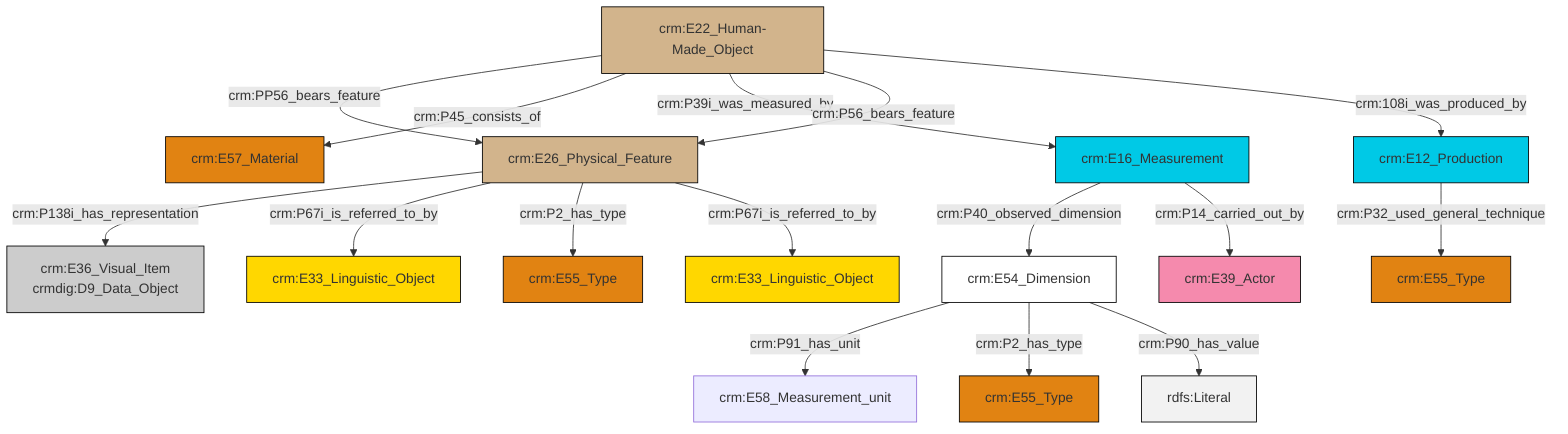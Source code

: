 graph TD
classDef Literal fill:#f2f2f2,stroke:#000000;
classDef CRM_Entity fill:#FFFFFF,stroke:#000000;
classDef Temporal_Entity fill:#00C9E6, stroke:#000000;
classDef Type fill:#E18312, stroke:#000000;
classDef Time-Span fill:#2C9C91, stroke:#000000;
classDef Appellation fill:#FFEB7F, stroke:#000000;
classDef Place fill:#008836, stroke:#000000;
classDef Persistent_Item fill:#B266B2, stroke:#000000;
classDef Conceptual_Object fill:#FFD700, stroke:#000000;
classDef Physical_Thing fill:#D2B48C, stroke:#000000;
classDef Actor fill:#f58aad, stroke:#000000;
classDef PC_Classes fill:#4ce600, stroke:#000000;
classDef Multi fill:#cccccc,stroke:#000000;

2["crm:E26_Physical_Feature"]:::Physical_Thing -->|crm:P138i_has_representation| 0["crm:E36_Visual_Item<br>crmdig:D9_Data_Object"]:::Multi
3["crm:E22_Human-Made_Object"]:::Physical_Thing -->|crm:PP56_bears_feature| 2["crm:E26_Physical_Feature"]:::Physical_Thing
6["crm:E16_Measurement"]:::Temporal_Entity -->|crm:P40_observed_dimension| 7["crm:E54_Dimension"]:::CRM_Entity
7["crm:E54_Dimension"]:::CRM_Entity -->|crm:P91_has_unit| 8["crm:E58_Measurement_unit"]:::Default
3["crm:E22_Human-Made_Object"]:::Physical_Thing -->|crm:P45_consists_of| 10["crm:E57_Material"]:::Type
2["crm:E26_Physical_Feature"]:::Physical_Thing -->|crm:P67i_is_referred_to_by| 11["crm:E33_Linguistic_Object"]:::Conceptual_Object
2["crm:E26_Physical_Feature"]:::Physical_Thing -->|crm:P2_has_type| 16["crm:E55_Type"]:::Type
2["crm:E26_Physical_Feature"]:::Physical_Thing -->|crm:P67i_is_referred_to_by| 14["crm:E33_Linguistic_Object"]:::Conceptual_Object
7["crm:E54_Dimension"]:::CRM_Entity -->|crm:P2_has_type| 12["crm:E55_Type"]:::Type
3["crm:E22_Human-Made_Object"]:::Physical_Thing -->|crm:P39i_was_measured_by| 6["crm:E16_Measurement"]:::Temporal_Entity
7["crm:E54_Dimension"]:::CRM_Entity -->|crm:P90_has_value| 25[rdfs:Literal]:::Literal
17["crm:E12_Production"]:::Temporal_Entity -->|crm:P32_used_general_technique| 20["crm:E55_Type"]:::Type
6["crm:E16_Measurement"]:::Temporal_Entity -->|crm:P14_carried_out_by| 22["crm:E39_Actor"]:::Actor
3["crm:E22_Human-Made_Object"]:::Physical_Thing -->|crm:P56_bears_feature| 2["crm:E26_Physical_Feature"]:::Physical_Thing
3["crm:E22_Human-Made_Object"]:::Physical_Thing -->|crm:108i_was_produced_by| 17["crm:E12_Production"]:::Temporal_Entity